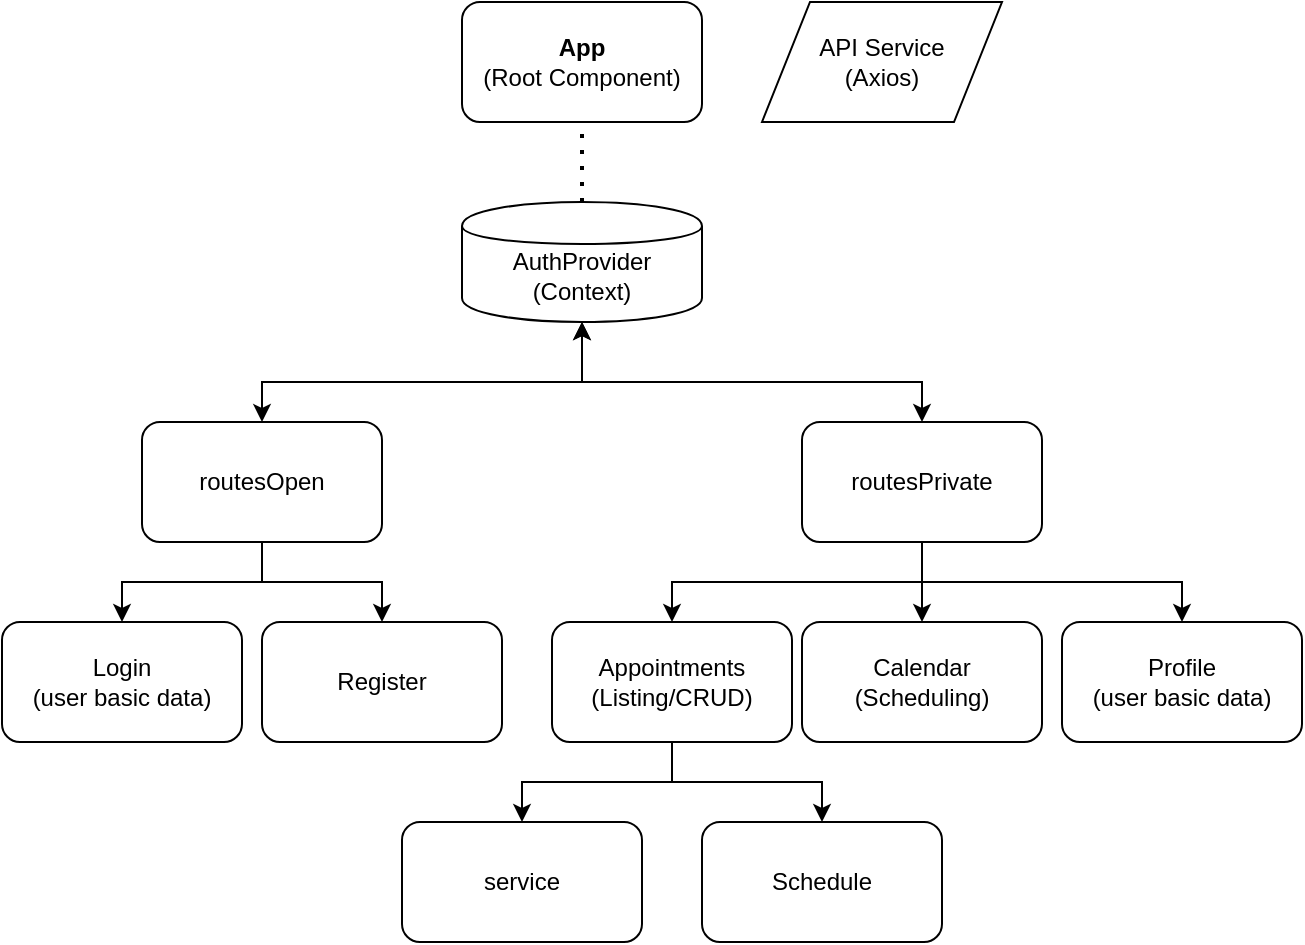 <mxfile version="26.0.10">
  <diagram name="React Components Structure" id="S3oDFkKTcVVDn2Uz2xYq">
    <mxGraphModel dx="767" dy="502" grid="1" gridSize="10" guides="1" tooltips="1" connect="1" arrows="1" fold="1" page="1" pageScale="1" pageWidth="850" pageHeight="1100" math="0" shadow="0">
      <root>
        <mxCell id="0" />
        <mxCell id="1" parent="0" />
        <mxCell id="HisaSeLyahbzsNM1kawE-27" value="&lt;b&gt;App&lt;/b&gt;&#xa;(Root Component)" style="rounded=1;whiteSpace=wrap;html=1;" parent="1" vertex="1">
          <mxGeometry x="320" y="10" width="120" height="60" as="geometry" />
        </mxCell>
        <mxCell id="HisaSeLyahbzsNM1kawE-62" style="edgeStyle=orthogonalEdgeStyle;rounded=0;orthogonalLoop=1;jettySize=auto;html=1;exitX=0.5;exitY=1;exitDx=0;exitDy=0;" parent="1" source="HisaSeLyahbzsNM1kawE-31" target="HisaSeLyahbzsNM1kawE-60" edge="1">
          <mxGeometry relative="1" as="geometry" />
        </mxCell>
        <mxCell id="HisaSeLyahbzsNM1kawE-63" style="edgeStyle=orthogonalEdgeStyle;rounded=0;orthogonalLoop=1;jettySize=auto;html=1;entryX=0.5;entryY=0;entryDx=0;entryDy=0;" parent="1" source="HisaSeLyahbzsNM1kawE-31" target="HisaSeLyahbzsNM1kawE-61" edge="1">
          <mxGeometry relative="1" as="geometry" />
        </mxCell>
        <mxCell id="HisaSeLyahbzsNM1kawE-31" value="Appointments&#xa;(Listing/CRUD)" style="rounded=1;whiteSpace=wrap;html=1;" parent="1" vertex="1">
          <mxGeometry x="365" y="320" width="120" height="60" as="geometry" />
        </mxCell>
        <mxCell id="HisaSeLyahbzsNM1kawE-32" value="Calendar&#xa;(Scheduling)" style="rounded=1;whiteSpace=wrap;html=1;" parent="1" vertex="1">
          <mxGeometry x="490" y="320" width="120" height="60" as="geometry" />
        </mxCell>
        <mxCell id="HisaSeLyahbzsNM1kawE-33" value="Register" style="rounded=1;whiteSpace=wrap;html=1;" parent="1" vertex="1">
          <mxGeometry x="220" y="320" width="120" height="60" as="geometry" />
        </mxCell>
        <mxCell id="HisaSeLyahbzsNM1kawE-34" value="&lt;div&gt;&lt;br&gt;&lt;/div&gt;&lt;div&gt;&lt;span style=&quot;background-color: transparent; color: light-dark(rgb(0, 0, 0), rgb(255, 255, 255));&quot;&gt;AuthProvider&lt;/span&gt;&lt;/div&gt;(Context)" style="shape=cylinder;whiteSpace=wrap;html=1;" parent="1" vertex="1">
          <mxGeometry x="320" y="110" width="120" height="60" as="geometry" />
        </mxCell>
        <mxCell id="HisaSeLyahbzsNM1kawE-35" value="API Service&#xa;(Axios)" style="shape=parallelogram;whiteSpace=wrap;html=1;" parent="1" vertex="1">
          <mxGeometry x="470" y="10" width="120" height="60" as="geometry" />
        </mxCell>
        <mxCell id="HisaSeLyahbzsNM1kawE-40" value="&lt;div&gt;Login&lt;/div&gt;(user basic data)" style="rounded=1;whiteSpace=wrap;html=1;" parent="1" vertex="1">
          <mxGeometry x="90" y="320" width="120" height="60" as="geometry" />
        </mxCell>
        <mxCell id="HisaSeLyahbzsNM1kawE-54" style="edgeStyle=orthogonalEdgeStyle;rounded=0;orthogonalLoop=1;jettySize=auto;html=1;exitX=0.5;exitY=1;exitDx=0;exitDy=0;entryX=0.5;entryY=0;entryDx=0;entryDy=0;" parent="1" source="HisaSeLyahbzsNM1kawE-42" target="HisaSeLyahbzsNM1kawE-40" edge="1">
          <mxGeometry relative="1" as="geometry" />
        </mxCell>
        <mxCell id="HisaSeLyahbzsNM1kawE-56" style="edgeStyle=orthogonalEdgeStyle;rounded=0;orthogonalLoop=1;jettySize=auto;html=1;exitX=0.5;exitY=1;exitDx=0;exitDy=0;entryX=0.5;entryY=0;entryDx=0;entryDy=0;" parent="1" source="HisaSeLyahbzsNM1kawE-42" target="HisaSeLyahbzsNM1kawE-33" edge="1">
          <mxGeometry relative="1" as="geometry" />
        </mxCell>
        <mxCell id="HisaSeLyahbzsNM1kawE-42" value="routesOpen" style="rounded=1;whiteSpace=wrap;html=1;" parent="1" vertex="1">
          <mxGeometry x="160" y="220" width="120" height="60" as="geometry" />
        </mxCell>
        <mxCell id="HisaSeLyahbzsNM1kawE-57" style="edgeStyle=orthogonalEdgeStyle;rounded=0;orthogonalLoop=1;jettySize=auto;html=1;exitX=0.5;exitY=1;exitDx=0;exitDy=0;entryX=0.5;entryY=0;entryDx=0;entryDy=0;" parent="1" source="HisaSeLyahbzsNM1kawE-43" target="HisaSeLyahbzsNM1kawE-31" edge="1">
          <mxGeometry relative="1" as="geometry" />
        </mxCell>
        <mxCell id="HisaSeLyahbzsNM1kawE-58" style="edgeStyle=orthogonalEdgeStyle;rounded=0;orthogonalLoop=1;jettySize=auto;html=1;entryX=0.5;entryY=0;entryDx=0;entryDy=0;" parent="1" source="HisaSeLyahbzsNM1kawE-43" target="HisaSeLyahbzsNM1kawE-32" edge="1">
          <mxGeometry relative="1" as="geometry" />
        </mxCell>
        <mxCell id="HisaSeLyahbzsNM1kawE-43" value="routesPrivate" style="rounded=1;whiteSpace=wrap;html=1;" parent="1" vertex="1">
          <mxGeometry x="490" y="220" width="120" height="60" as="geometry" />
        </mxCell>
        <mxCell id="HisaSeLyahbzsNM1kawE-44" value="" style="endArrow=none;dashed=1;html=1;dashPattern=1 3;strokeWidth=2;rounded=0;entryX=0.5;entryY=1;entryDx=0;entryDy=0;exitX=0.5;exitY=0;exitDx=0;exitDy=0;" parent="1" source="HisaSeLyahbzsNM1kawE-34" target="HisaSeLyahbzsNM1kawE-27" edge="1">
          <mxGeometry width="50" height="50" relative="1" as="geometry">
            <mxPoint x="350" y="270" as="sourcePoint" />
            <mxPoint x="400" y="220" as="targetPoint" />
          </mxGeometry>
        </mxCell>
        <mxCell id="HisaSeLyahbzsNM1kawE-45" value="" style="endArrow=classic;startArrow=classic;html=1;rounded=0;exitX=0.5;exitY=0;exitDx=0;exitDy=0;entryX=0.5;entryY=1;entryDx=0;entryDy=0;" parent="1" source="HisaSeLyahbzsNM1kawE-42" target="HisaSeLyahbzsNM1kawE-34" edge="1">
          <mxGeometry width="50" height="50" relative="1" as="geometry">
            <mxPoint x="215" y="170" as="sourcePoint" />
            <mxPoint x="265" y="120" as="targetPoint" />
            <Array as="points">
              <mxPoint x="220" y="200" />
              <mxPoint x="380" y="200" />
            </Array>
          </mxGeometry>
        </mxCell>
        <mxCell id="HisaSeLyahbzsNM1kawE-47" value="" style="endArrow=classic;startArrow=classic;html=1;rounded=0;exitX=0.5;exitY=0;exitDx=0;exitDy=0;entryX=0.5;entryY=1;entryDx=0;entryDy=0;" parent="1" source="HisaSeLyahbzsNM1kawE-43" target="HisaSeLyahbzsNM1kawE-34" edge="1">
          <mxGeometry width="50" height="50" relative="1" as="geometry">
            <mxPoint x="230" y="210" as="sourcePoint" />
            <mxPoint x="390" y="180" as="targetPoint" />
            <Array as="points">
              <mxPoint x="550" y="200" />
              <mxPoint x="380" y="200" />
            </Array>
          </mxGeometry>
        </mxCell>
        <mxCell id="HisaSeLyahbzsNM1kawE-52" value="Profile&#xa;(user basic data)" style="rounded=1;whiteSpace=wrap;html=1;" parent="1" vertex="1">
          <mxGeometry x="620" y="320" width="120" height="60" as="geometry" />
        </mxCell>
        <mxCell id="HisaSeLyahbzsNM1kawE-59" style="edgeStyle=orthogonalEdgeStyle;rounded=0;orthogonalLoop=1;jettySize=auto;html=1;exitX=0.5;exitY=1;exitDx=0;exitDy=0;entryX=0.5;entryY=0;entryDx=0;entryDy=0;" parent="1" source="HisaSeLyahbzsNM1kawE-43" target="HisaSeLyahbzsNM1kawE-52" edge="1">
          <mxGeometry relative="1" as="geometry">
            <mxPoint x="700" y="320" as="targetPoint" />
          </mxGeometry>
        </mxCell>
        <mxCell id="HisaSeLyahbzsNM1kawE-60" value="service" style="rounded=1;whiteSpace=wrap;html=1;" parent="1" vertex="1">
          <mxGeometry x="290" y="420" width="120" height="60" as="geometry" />
        </mxCell>
        <mxCell id="HisaSeLyahbzsNM1kawE-61" value="Schedule" style="rounded=1;whiteSpace=wrap;html=1;" parent="1" vertex="1">
          <mxGeometry x="440" y="420" width="120" height="60" as="geometry" />
        </mxCell>
      </root>
    </mxGraphModel>
  </diagram>
</mxfile>
